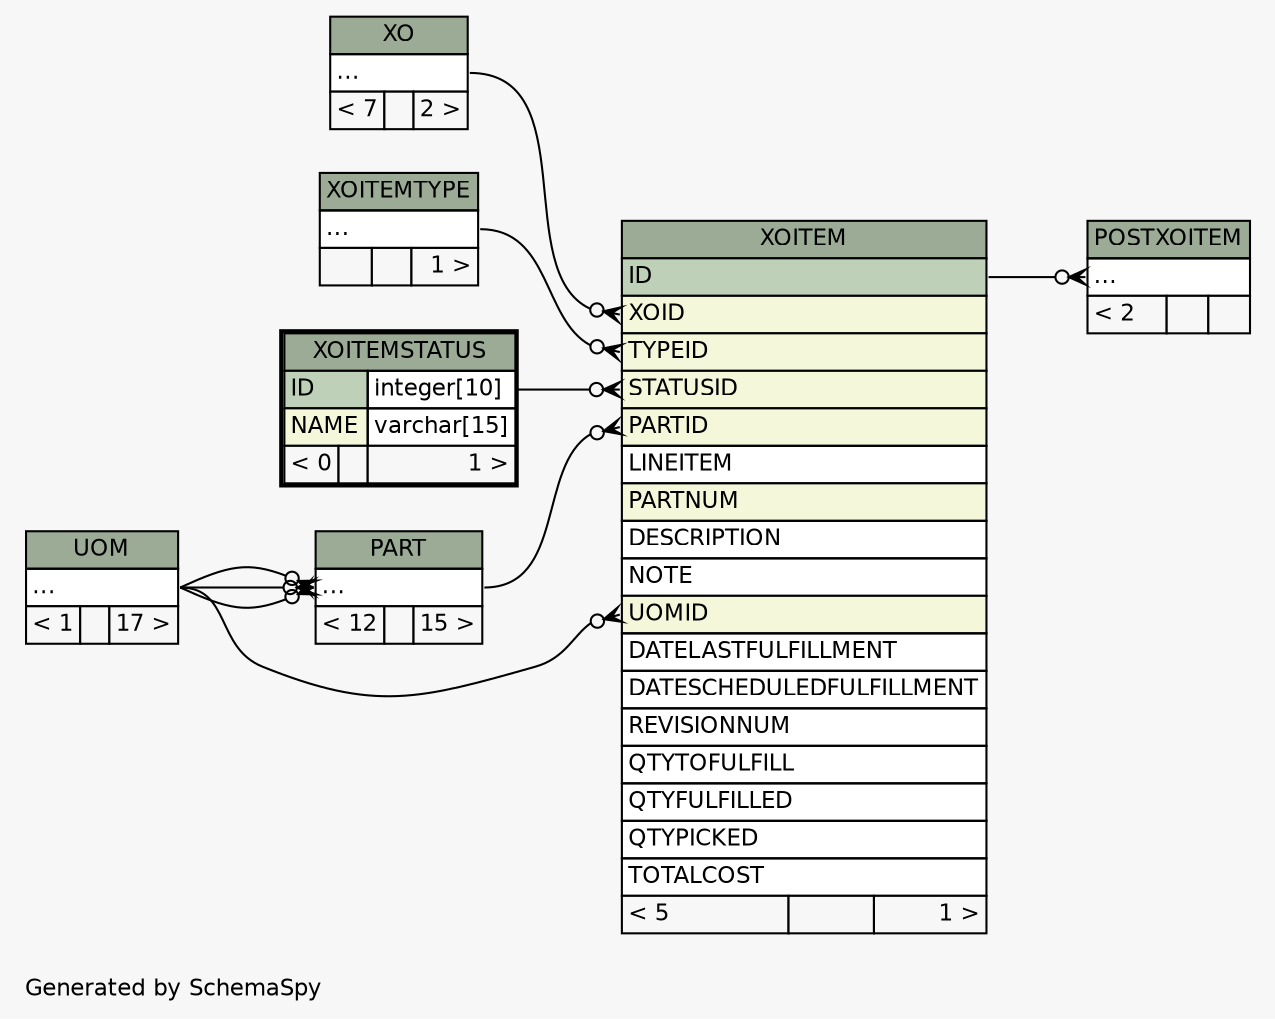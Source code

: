 // dot 2.26.3 on Linux 3.5.0-34-generic
// SchemaSpy rev 590
digraph "twoDegreesRelationshipsDiagram" {
  graph [
    rankdir="RL"
    bgcolor="#f7f7f7"
    label="\nGenerated by SchemaSpy"
    labeljust="l"
    nodesep="0.18"
    ranksep="0.46"
    fontname="Helvetica"
    fontsize="11"
  ];
  node [
    fontname="Helvetica"
    fontsize="11"
    shape="plaintext"
  ];
  edge [
    arrowsize="0.8"
  ];
  "PART":"elipses":w -> "UOM":"elipses":e [arrowhead=none dir=back arrowtail=crowodot];
  "PART":"elipses":w -> "UOM":"elipses":e [arrowhead=none dir=back arrowtail=crowodot];
  "PART":"elipses":w -> "UOM":"elipses":e [arrowhead=none dir=back arrowtail=crowodot];
  "POSTXOITEM":"elipses":w -> "XOITEM":"ID":e [arrowhead=none dir=back arrowtail=crowodot];
  "XOITEM":"PARTID":w -> "PART":"elipses":e [arrowhead=none dir=back arrowtail=crowodot];
  "XOITEM":"STATUSID":w -> "XOITEMSTATUS":"ID.type":e [arrowhead=none dir=back arrowtail=crowodot];
  "XOITEM":"TYPEID":w -> "XOITEMTYPE":"elipses":e [arrowhead=none dir=back arrowtail=crowodot];
  "XOITEM":"UOMID":w -> "UOM":"elipses":e [arrowhead=none dir=back arrowtail=crowodot];
  "XOITEM":"XOID":w -> "XO":"elipses":e [arrowhead=none dir=back arrowtail=crowodot];
  "PART" [
    label=<
    <TABLE BORDER="0" CELLBORDER="1" CELLSPACING="0" BGCOLOR="#ffffff">
      <TR><TD COLSPAN="3" BGCOLOR="#9bab96" ALIGN="CENTER">PART</TD></TR>
      <TR><TD PORT="elipses" COLSPAN="3" ALIGN="LEFT">...</TD></TR>
      <TR><TD ALIGN="LEFT" BGCOLOR="#f7f7f7">&lt; 12</TD><TD ALIGN="RIGHT" BGCOLOR="#f7f7f7">  </TD><TD ALIGN="RIGHT" BGCOLOR="#f7f7f7">15 &gt;</TD></TR>
    </TABLE>>
    URL="PART.html"
    tooltip="PART"
  ];
  "POSTXOITEM" [
    label=<
    <TABLE BORDER="0" CELLBORDER="1" CELLSPACING="0" BGCOLOR="#ffffff">
      <TR><TD COLSPAN="3" BGCOLOR="#9bab96" ALIGN="CENTER">POSTXOITEM</TD></TR>
      <TR><TD PORT="elipses" COLSPAN="3" ALIGN="LEFT">...</TD></TR>
      <TR><TD ALIGN="LEFT" BGCOLOR="#f7f7f7">&lt; 2</TD><TD ALIGN="RIGHT" BGCOLOR="#f7f7f7">  </TD><TD ALIGN="RIGHT" BGCOLOR="#f7f7f7">  </TD></TR>
    </TABLE>>
    URL="POSTXOITEM.html"
    tooltip="POSTXOITEM"
  ];
  "UOM" [
    label=<
    <TABLE BORDER="0" CELLBORDER="1" CELLSPACING="0" BGCOLOR="#ffffff">
      <TR><TD COLSPAN="3" BGCOLOR="#9bab96" ALIGN="CENTER">UOM</TD></TR>
      <TR><TD PORT="elipses" COLSPAN="3" ALIGN="LEFT">...</TD></TR>
      <TR><TD ALIGN="LEFT" BGCOLOR="#f7f7f7">&lt; 1</TD><TD ALIGN="RIGHT" BGCOLOR="#f7f7f7">  </TD><TD ALIGN="RIGHT" BGCOLOR="#f7f7f7">17 &gt;</TD></TR>
    </TABLE>>
    URL="UOM.html"
    tooltip="UOM"
  ];
  "XO" [
    label=<
    <TABLE BORDER="0" CELLBORDER="1" CELLSPACING="0" BGCOLOR="#ffffff">
      <TR><TD COLSPAN="3" BGCOLOR="#9bab96" ALIGN="CENTER">XO</TD></TR>
      <TR><TD PORT="elipses" COLSPAN="3" ALIGN="LEFT">...</TD></TR>
      <TR><TD ALIGN="LEFT" BGCOLOR="#f7f7f7">&lt; 7</TD><TD ALIGN="RIGHT" BGCOLOR="#f7f7f7">  </TD><TD ALIGN="RIGHT" BGCOLOR="#f7f7f7">2 &gt;</TD></TR>
    </TABLE>>
    URL="XO.html"
    tooltip="XO"
  ];
  "XOITEM" [
    label=<
    <TABLE BORDER="0" CELLBORDER="1" CELLSPACING="0" BGCOLOR="#ffffff">
      <TR><TD COLSPAN="3" BGCOLOR="#9bab96" ALIGN="CENTER">XOITEM</TD></TR>
      <TR><TD PORT="ID" COLSPAN="3" BGCOLOR="#bed1b8" ALIGN="LEFT">ID</TD></TR>
      <TR><TD PORT="XOID" COLSPAN="3" BGCOLOR="#f4f7da" ALIGN="LEFT">XOID</TD></TR>
      <TR><TD PORT="TYPEID" COLSPAN="3" BGCOLOR="#f4f7da" ALIGN="LEFT">TYPEID</TD></TR>
      <TR><TD PORT="STATUSID" COLSPAN="3" BGCOLOR="#f4f7da" ALIGN="LEFT">STATUSID</TD></TR>
      <TR><TD PORT="PARTID" COLSPAN="3" BGCOLOR="#f4f7da" ALIGN="LEFT">PARTID</TD></TR>
      <TR><TD PORT="LINEITEM" COLSPAN="3" ALIGN="LEFT">LINEITEM</TD></TR>
      <TR><TD PORT="PARTNUM" COLSPAN="3" BGCOLOR="#f4f7da" ALIGN="LEFT">PARTNUM</TD></TR>
      <TR><TD PORT="DESCRIPTION" COLSPAN="3" ALIGN="LEFT">DESCRIPTION</TD></TR>
      <TR><TD PORT="NOTE" COLSPAN="3" ALIGN="LEFT">NOTE</TD></TR>
      <TR><TD PORT="UOMID" COLSPAN="3" BGCOLOR="#f4f7da" ALIGN="LEFT">UOMID</TD></TR>
      <TR><TD PORT="DATELASTFULFILLMENT" COLSPAN="3" ALIGN="LEFT">DATELASTFULFILLMENT</TD></TR>
      <TR><TD PORT="DATESCHEDULEDFULFILLMENT" COLSPAN="3" ALIGN="LEFT">DATESCHEDULEDFULFILLMENT</TD></TR>
      <TR><TD PORT="REVISIONNUM" COLSPAN="3" ALIGN="LEFT">REVISIONNUM</TD></TR>
      <TR><TD PORT="QTYTOFULFILL" COLSPAN="3" ALIGN="LEFT">QTYTOFULFILL</TD></TR>
      <TR><TD PORT="QTYFULFILLED" COLSPAN="3" ALIGN="LEFT">QTYFULFILLED</TD></TR>
      <TR><TD PORT="QTYPICKED" COLSPAN="3" ALIGN="LEFT">QTYPICKED</TD></TR>
      <TR><TD PORT="TOTALCOST" COLSPAN="3" ALIGN="LEFT">TOTALCOST</TD></TR>
      <TR><TD ALIGN="LEFT" BGCOLOR="#f7f7f7">&lt; 5</TD><TD ALIGN="RIGHT" BGCOLOR="#f7f7f7">  </TD><TD ALIGN="RIGHT" BGCOLOR="#f7f7f7">1 &gt;</TD></TR>
    </TABLE>>
    URL="XOITEM.html"
    tooltip="XOITEM"
  ];
  "XOITEMSTATUS" [
    label=<
    <TABLE BORDER="2" CELLBORDER="1" CELLSPACING="0" BGCOLOR="#ffffff">
      <TR><TD COLSPAN="3" BGCOLOR="#9bab96" ALIGN="CENTER">XOITEMSTATUS</TD></TR>
      <TR><TD PORT="ID" COLSPAN="2" BGCOLOR="#bed1b8" ALIGN="LEFT">ID</TD><TD PORT="ID.type" ALIGN="LEFT">integer[10]</TD></TR>
      <TR><TD PORT="NAME" COLSPAN="2" BGCOLOR="#f4f7da" ALIGN="LEFT">NAME</TD><TD PORT="NAME.type" ALIGN="LEFT">varchar[15]</TD></TR>
      <TR><TD ALIGN="LEFT" BGCOLOR="#f7f7f7">&lt; 0</TD><TD ALIGN="RIGHT" BGCOLOR="#f7f7f7">  </TD><TD ALIGN="RIGHT" BGCOLOR="#f7f7f7">1 &gt;</TD></TR>
    </TABLE>>
    URL="XOITEMSTATUS.html"
    tooltip="XOITEMSTATUS"
  ];
  "XOITEMTYPE" [
    label=<
    <TABLE BORDER="0" CELLBORDER="1" CELLSPACING="0" BGCOLOR="#ffffff">
      <TR><TD COLSPAN="3" BGCOLOR="#9bab96" ALIGN="CENTER">XOITEMTYPE</TD></TR>
      <TR><TD PORT="elipses" COLSPAN="3" ALIGN="LEFT">...</TD></TR>
      <TR><TD ALIGN="LEFT" BGCOLOR="#f7f7f7">  </TD><TD ALIGN="RIGHT" BGCOLOR="#f7f7f7">  </TD><TD ALIGN="RIGHT" BGCOLOR="#f7f7f7">1 &gt;</TD></TR>
    </TABLE>>
    URL="XOITEMTYPE.html"
    tooltip="XOITEMTYPE"
  ];
}
